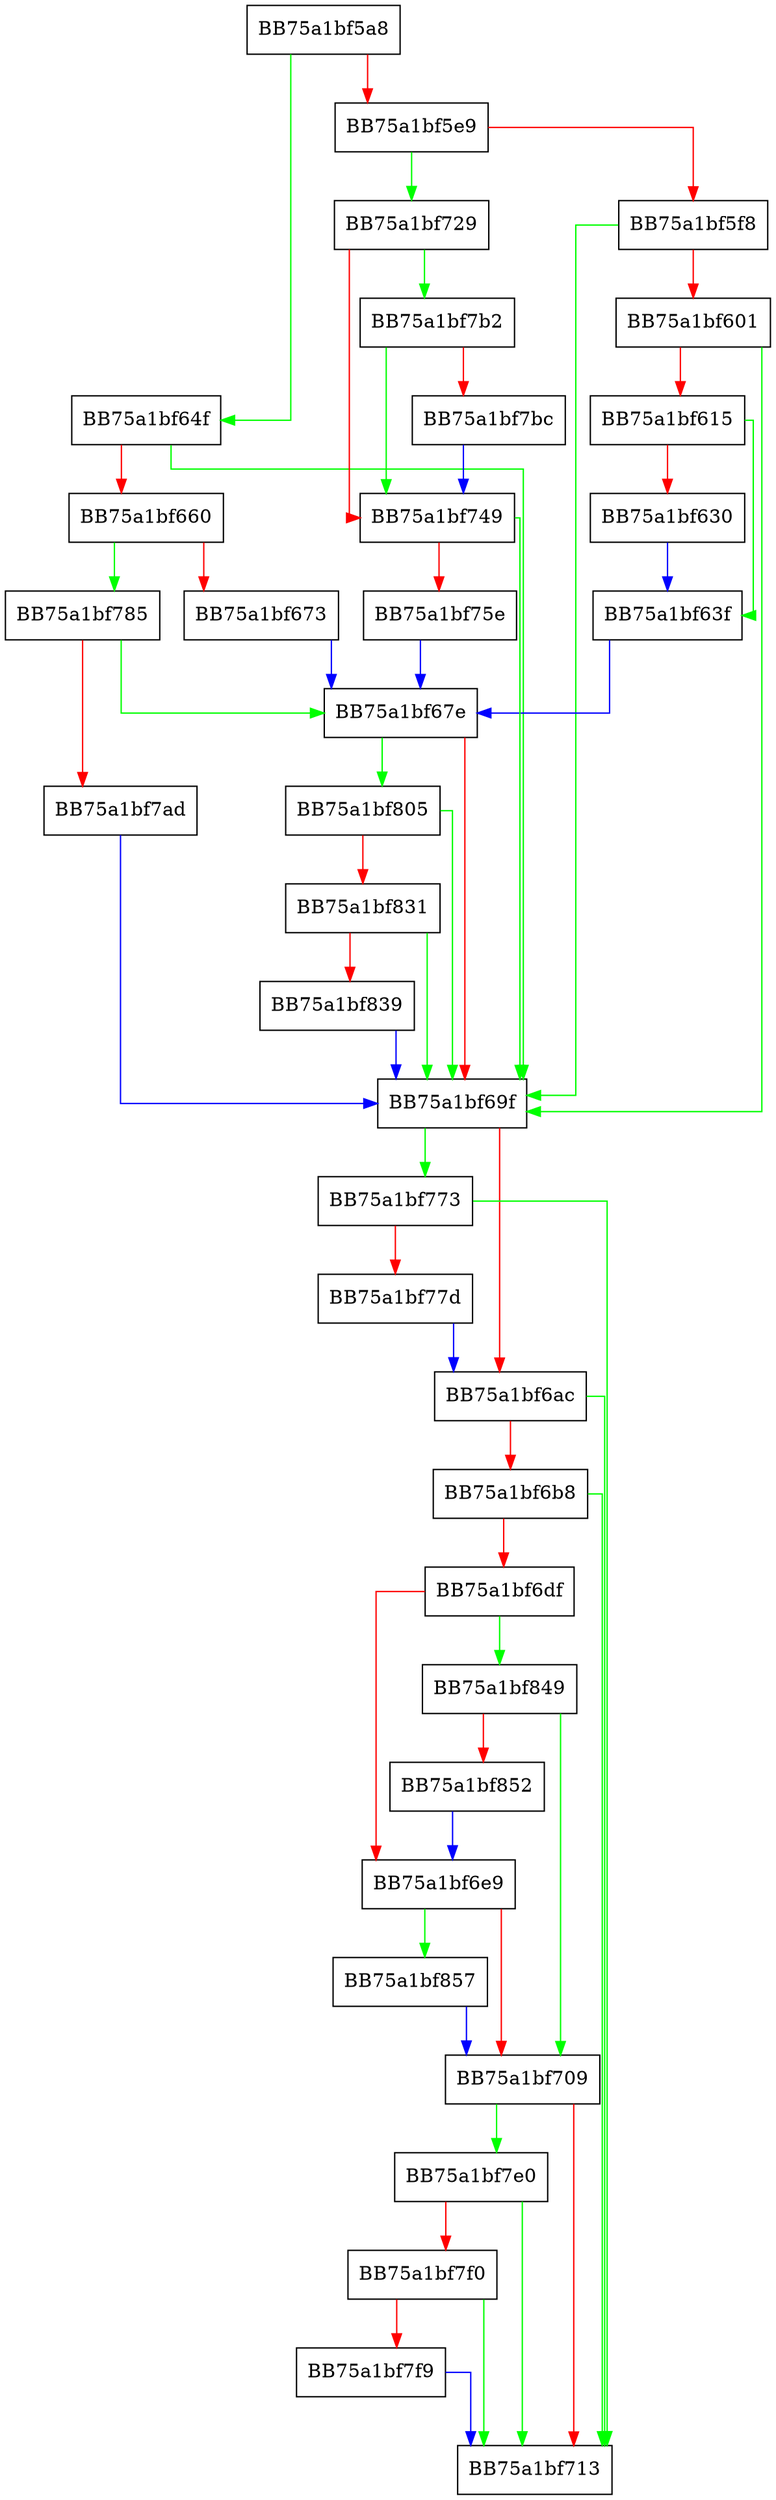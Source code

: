 digraph std_scan_exit {
  node [shape="box"];
  graph [splines=ortho];
  BB75a1bf5a8 -> BB75a1bf64f [color="green"];
  BB75a1bf5a8 -> BB75a1bf5e9 [color="red"];
  BB75a1bf5e9 -> BB75a1bf729 [color="green"];
  BB75a1bf5e9 -> BB75a1bf5f8 [color="red"];
  BB75a1bf5f8 -> BB75a1bf69f [color="green"];
  BB75a1bf5f8 -> BB75a1bf601 [color="red"];
  BB75a1bf601 -> BB75a1bf69f [color="green"];
  BB75a1bf601 -> BB75a1bf615 [color="red"];
  BB75a1bf615 -> BB75a1bf63f [color="green"];
  BB75a1bf615 -> BB75a1bf630 [color="red"];
  BB75a1bf630 -> BB75a1bf63f [color="blue"];
  BB75a1bf63f -> BB75a1bf67e [color="blue"];
  BB75a1bf64f -> BB75a1bf69f [color="green"];
  BB75a1bf64f -> BB75a1bf660 [color="red"];
  BB75a1bf660 -> BB75a1bf785 [color="green"];
  BB75a1bf660 -> BB75a1bf673 [color="red"];
  BB75a1bf673 -> BB75a1bf67e [color="blue"];
  BB75a1bf67e -> BB75a1bf805 [color="green"];
  BB75a1bf67e -> BB75a1bf69f [color="red"];
  BB75a1bf69f -> BB75a1bf773 [color="green"];
  BB75a1bf69f -> BB75a1bf6ac [color="red"];
  BB75a1bf6ac -> BB75a1bf713 [color="green"];
  BB75a1bf6ac -> BB75a1bf6b8 [color="red"];
  BB75a1bf6b8 -> BB75a1bf713 [color="green"];
  BB75a1bf6b8 -> BB75a1bf6df [color="red"];
  BB75a1bf6df -> BB75a1bf849 [color="green"];
  BB75a1bf6df -> BB75a1bf6e9 [color="red"];
  BB75a1bf6e9 -> BB75a1bf857 [color="green"];
  BB75a1bf6e9 -> BB75a1bf709 [color="red"];
  BB75a1bf709 -> BB75a1bf7e0 [color="green"];
  BB75a1bf709 -> BB75a1bf713 [color="red"];
  BB75a1bf729 -> BB75a1bf7b2 [color="green"];
  BB75a1bf729 -> BB75a1bf749 [color="red"];
  BB75a1bf749 -> BB75a1bf69f [color="green"];
  BB75a1bf749 -> BB75a1bf75e [color="red"];
  BB75a1bf75e -> BB75a1bf67e [color="blue"];
  BB75a1bf773 -> BB75a1bf713 [color="green"];
  BB75a1bf773 -> BB75a1bf77d [color="red"];
  BB75a1bf77d -> BB75a1bf6ac [color="blue"];
  BB75a1bf785 -> BB75a1bf67e [color="green"];
  BB75a1bf785 -> BB75a1bf7ad [color="red"];
  BB75a1bf7ad -> BB75a1bf69f [color="blue"];
  BB75a1bf7b2 -> BB75a1bf749 [color="green"];
  BB75a1bf7b2 -> BB75a1bf7bc [color="red"];
  BB75a1bf7bc -> BB75a1bf749 [color="blue"];
  BB75a1bf7e0 -> BB75a1bf713 [color="green"];
  BB75a1bf7e0 -> BB75a1bf7f0 [color="red"];
  BB75a1bf7f0 -> BB75a1bf713 [color="green"];
  BB75a1bf7f0 -> BB75a1bf7f9 [color="red"];
  BB75a1bf7f9 -> BB75a1bf713 [color="blue"];
  BB75a1bf805 -> BB75a1bf69f [color="green"];
  BB75a1bf805 -> BB75a1bf831 [color="red"];
  BB75a1bf831 -> BB75a1bf69f [color="green"];
  BB75a1bf831 -> BB75a1bf839 [color="red"];
  BB75a1bf839 -> BB75a1bf69f [color="blue"];
  BB75a1bf849 -> BB75a1bf709 [color="green"];
  BB75a1bf849 -> BB75a1bf852 [color="red"];
  BB75a1bf852 -> BB75a1bf6e9 [color="blue"];
  BB75a1bf857 -> BB75a1bf709 [color="blue"];
}